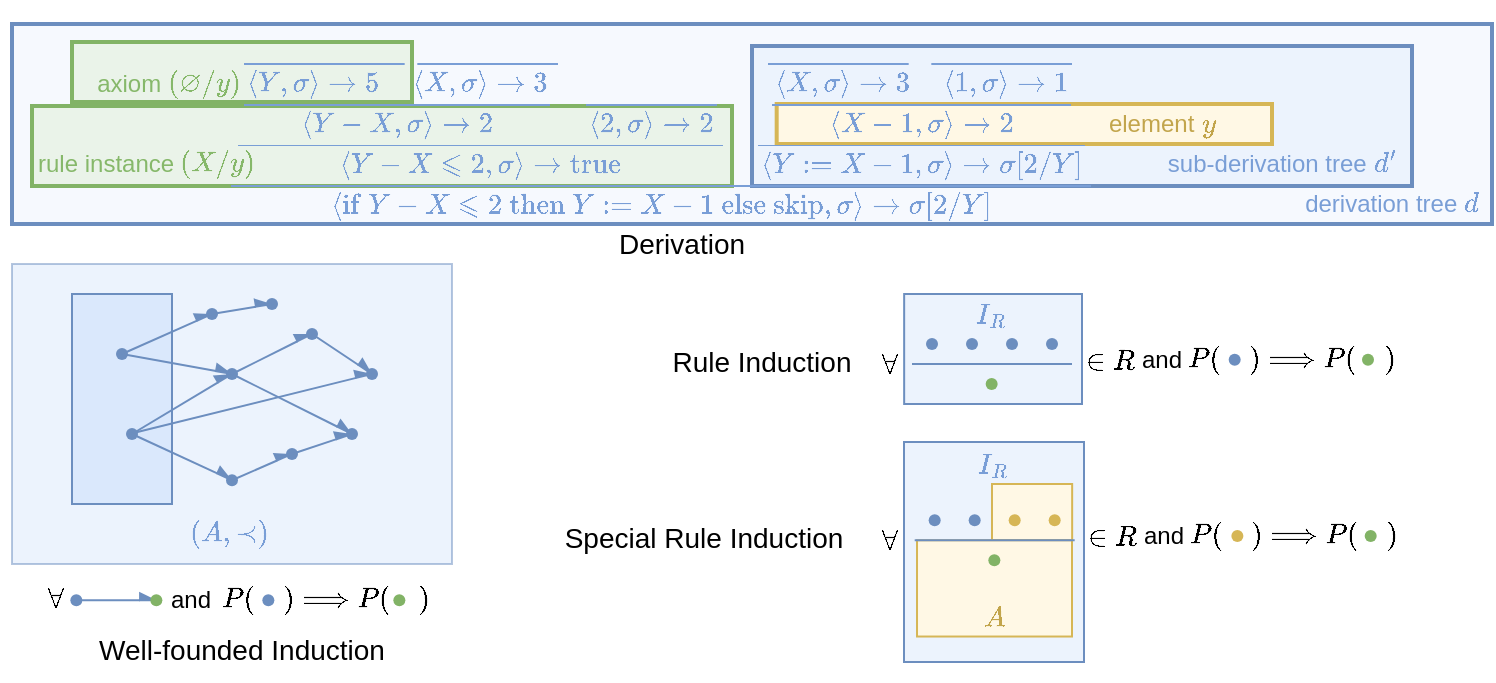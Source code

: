 <mxfile version="27.1.1">
  <diagram name="第 1 页" id="pmmBBAiwHYx3Pez1-eWu">
    <mxGraphModel dx="1811" dy="1365" grid="1" gridSize="10" guides="1" tooltips="1" connect="1" arrows="1" fold="1" page="1" pageScale="1" pageWidth="1000" pageHeight="1000" math="1" shadow="0">
      <root>
        <mxCell id="0" />
        <mxCell id="1" parent="0" />
        <mxCell id="tozFjxed3P4PDXBgrYJ6-4" value="" style="rounded=0;whiteSpace=wrap;html=1;fillColor=light-dark(#f6f9fe, #1d293b);strokeColor=#6c8ebf;strokeWidth=2;" vertex="1" parent="1">
          <mxGeometry x="40" y="40" width="740" height="100" as="geometry" />
        </mxCell>
        <mxCell id="tozFjxed3P4PDXBgrYJ6-7" value="" style="rounded=0;whiteSpace=wrap;html=1;fillColor=light-dark(#ecf3fd, #1d293b);strokeColor=#6c8ebf;strokeWidth=2;" vertex="1" parent="1">
          <mxGeometry x="410" y="51" width="330" height="70" as="geometry" />
        </mxCell>
        <mxCell id="tozFjxed3P4PDXBgrYJ6-133" value="" style="rounded=0;whiteSpace=wrap;html=1;strokeColor=#6c8ebf;align=center;verticalAlign=middle;fontFamily=Helvetica;fontSize=12;fillColor=light-dark(#ecf3fd, #1d293b);fontColor=default;" vertex="1" parent="1">
          <mxGeometry x="486" y="249" width="90" height="110" as="geometry" />
        </mxCell>
        <mxCell id="tozFjxed3P4PDXBgrYJ6-150" value="" style="rounded=0;whiteSpace=wrap;html=1;strokeColor=#d6b656;align=center;verticalAlign=middle;fontFamily=Helvetica;fontSize=12;fillColor=light-dark(#fff8e5, #281d00);" vertex="1" parent="1">
          <mxGeometry x="530" y="270" width="40.08" height="28.13" as="geometry" />
        </mxCell>
        <mxCell id="tozFjxed3P4PDXBgrYJ6-148" value="" style="rounded=0;whiteSpace=wrap;html=1;strokeColor=#d6b656;align=center;verticalAlign=middle;fontFamily=Helvetica;fontSize=12;fillColor=light-dark(#fff8e5, #281d00);" vertex="1" parent="1">
          <mxGeometry x="492.51" y="298.13" width="77.49" height="48.13" as="geometry" />
        </mxCell>
        <mxCell id="tozFjxed3P4PDXBgrYJ6-131" value="" style="rounded=0;whiteSpace=wrap;html=1;strokeColor=#6c8ebf;align=center;verticalAlign=middle;fontFamily=Helvetica;fontSize=12;fontColor=default;fillColor=light-dark(#ecf3fd, #1d293b);" vertex="1" parent="1">
          <mxGeometry x="486.08" y="175" width="88.92" height="55" as="geometry" />
        </mxCell>
        <mxCell id="tozFjxed3P4PDXBgrYJ6-128" value="" style="rounded=0;whiteSpace=wrap;html=1;opacity=50;strokeColor=#6c8ebf;align=center;verticalAlign=middle;fontFamily=Helvetica;fontSize=12;fontColor=default;fillColor=#dae8fc;" vertex="1" parent="1">
          <mxGeometry x="40" y="160" width="220" height="150" as="geometry" />
        </mxCell>
        <mxCell id="tozFjxed3P4PDXBgrYJ6-129" value="" style="rounded=0;whiteSpace=wrap;html=1;strokeColor=#6c8ebf;align=center;verticalAlign=middle;fontFamily=Helvetica;fontSize=12;fontColor=default;fillColor=#dae8fc;" vertex="1" parent="1">
          <mxGeometry x="70" y="175" width="50" height="105" as="geometry" />
        </mxCell>
        <mxCell id="tozFjxed3P4PDXBgrYJ6-2" value="" style="rounded=0;whiteSpace=wrap;html=1;fillColor=light-dark(#fff8e5, #281d00);strokeColor=#d6b656;strokeWidth=2;" vertex="1" parent="1">
          <mxGeometry x="422.34" y="80" width="247.66" height="20" as="geometry" />
        </mxCell>
        <mxCell id="tozFjxed3P4PDXBgrYJ6-5" value="" style="rounded=0;whiteSpace=wrap;html=1;fillColor=light-dark(#eaf3e9, #1f2f1e);strokeColor=#82b366;strokeWidth=2;align=center;verticalAlign=middle;fontFamily=Helvetica;fontSize=12;" vertex="1" parent="1">
          <mxGeometry x="70" y="49" width="170" height="30" as="geometry" />
        </mxCell>
        <mxCell id="tozFjxed3P4PDXBgrYJ6-6" value="" style="rounded=0;whiteSpace=wrap;html=1;fillColor=light-dark(#eaf3e9, #1f2f1e);strokeColor=#82b366;strokeWidth=2;align=center;verticalAlign=middle;fontFamily=Helvetica;fontSize=12;fontColor=default;" vertex="1" parent="1">
          <mxGeometry x="50" y="81" width="350" height="40" as="geometry" />
        </mxCell>
        <mxCell id="tozFjxed3P4PDXBgrYJ6-8" value="$$ \frac { &amp;nbsp; &amp;nbsp; \displaystyle\frac &amp;nbsp; &amp;nbsp; { &amp;nbsp; &amp;nbsp; &amp;nbsp; &amp;nbsp; \displaystyle\frac &amp;nbsp; &amp;nbsp; &amp;nbsp; &amp;nbsp; { &amp;nbsp; &amp;nbsp; &amp;nbsp; &amp;nbsp; &amp;nbsp; &amp;nbsp; \left&amp;lt; Y,\sigma \right&amp;gt; \rightarrow 5 &amp;nbsp; &amp;nbsp; &amp;nbsp; &amp;nbsp; &amp;nbsp; &amp;nbsp; \quad &amp;nbsp; &amp;nbsp; &amp;nbsp; &amp;nbsp; &amp;nbsp; &amp;nbsp; \left&amp;lt; X,\sigma \right&amp;gt; \rightarrow 3 &amp;nbsp; &amp;nbsp; &amp;nbsp; &amp;nbsp; } &amp;nbsp; &amp;nbsp; &amp;nbsp; &amp;nbsp; { &amp;nbsp; &amp;nbsp; &amp;nbsp; &amp;nbsp; &amp;nbsp; &amp;nbsp; \left&amp;lt; Y-X,\sigma \right&amp;gt;&amp;nbsp; \rightarrow 2 &amp;nbsp; &amp;nbsp; &amp;nbsp; &amp;nbsp; } &amp;nbsp; &amp;nbsp; &amp;nbsp; &amp;nbsp; \quad &amp;nbsp; &amp;nbsp; &amp;nbsp; &amp;nbsp; \frac &amp;nbsp; &amp;nbsp; &amp;nbsp; &amp;nbsp; { &amp;nbsp; &amp;nbsp; &amp;nbsp; &amp;nbsp; } &amp;nbsp; &amp;nbsp; &amp;nbsp; &amp;nbsp; { &amp;nbsp; &amp;nbsp; &amp;nbsp; &amp;nbsp; &amp;nbsp; &amp;nbsp; \left&amp;lt; 2,\sigma \right&amp;gt; \rightarrow 2 &amp;nbsp; &amp;nbsp; &amp;nbsp; &amp;nbsp; } &amp;nbsp; &amp;nbsp; } &amp;nbsp; &amp;nbsp; { &amp;nbsp; &amp;nbsp; &amp;nbsp; &amp;nbsp; \left&amp;lt; Y-X \leqslant 2, \sigma\right&amp;gt; \rightarrow \mathrm{true}&amp;nbsp; &amp;nbsp; &amp;nbsp; } &amp;nbsp; &amp;nbsp; \quad &amp;nbsp; &amp;nbsp; \frac &amp;nbsp; &amp;nbsp; { &amp;nbsp; &amp;nbsp; &amp;nbsp; &amp;nbsp; \displaystyle \frac &amp;nbsp; &amp;nbsp; &amp;nbsp; &amp;nbsp; { &amp;nbsp; &amp;nbsp; &amp;nbsp; &amp;nbsp; &amp;nbsp; &amp;nbsp; \left&amp;lt; X,\sigma \right&amp;gt; \rightarrow 3 &amp;nbsp; &amp;nbsp; &amp;nbsp; &amp;nbsp; &amp;nbsp; &amp;nbsp; \quad &amp;nbsp; &amp;nbsp; &amp;nbsp; &amp;nbsp; &amp;nbsp; &amp;nbsp; \left&amp;lt; 1,\sigma \right&amp;gt; \rightarrow 1&amp;nbsp; &amp;nbsp; &amp;nbsp; &amp;nbsp; &amp;nbsp; } &amp;nbsp; &amp;nbsp; &amp;nbsp; &amp;nbsp; { &amp;nbsp; &amp;nbsp; &amp;nbsp; &amp;nbsp; &amp;nbsp; &amp;nbsp; \left&amp;lt; X-1,\sigma \right&amp;gt; \rightarrow 2 &amp;nbsp; &amp;nbsp; &amp;nbsp; &amp;nbsp; } &amp;nbsp; &amp;nbsp; } &amp;nbsp; &amp;nbsp; { &amp;nbsp; &amp;nbsp; &amp;nbsp; &amp;nbsp; \left&amp;lt; Y:=X-1,\sigma \right&amp;gt; \rightarrow \sigma[2/Y] &amp;nbsp; &amp;nbsp; } } { &amp;nbsp; &amp;nbsp; \left&amp;lt; \mathrm{if}\ Y-X \leqslant 2\ \mathrm{then}\ Y:= X-1\ \mathrm{else}\ \mathrm{skip},\sigma \right&amp;gt; \rightarrow \sigma[2/Y] } $$" style="text;html=1;align=center;verticalAlign=middle;whiteSpace=wrap;rounded=0;fillColor=none;opacity=30;strokeColor=none;fontColor=#799ED6;" vertex="1" parent="1">
          <mxGeometry x="140" y="35" width="450" height="130" as="geometry" />
        </mxCell>
        <mxCell id="tozFjxed3P4PDXBgrYJ6-9" value="sub-derivation tree \(d&#39;\)" style="text;html=1;align=center;verticalAlign=middle;whiteSpace=wrap;rounded=0;fontFamily=Helvetica;fontSize=12;fontColor=#799ED6;" vertex="1" parent="1">
          <mxGeometry x="610" y="100" width="130" height="20" as="geometry" />
        </mxCell>
        <mxCell id="tozFjxed3P4PDXBgrYJ6-10" value="derivation tree \(d\)" style="text;html=1;align=center;verticalAlign=middle;whiteSpace=wrap;rounded=0;fontColor=#799ED6;" vertex="1" parent="1">
          <mxGeometry x="685" y="120" width="90" height="20" as="geometry" />
        </mxCell>
        <mxCell id="tozFjxed3P4PDXBgrYJ6-11" value="rule instance \((X/y)\)" style="text;html=1;align=center;verticalAlign=middle;whiteSpace=wrap;rounded=0;fontColor=#86B86A;" vertex="1" parent="1">
          <mxGeometry x="52" y="100" width="111" height="20" as="geometry" />
        </mxCell>
        <mxCell id="tozFjxed3P4PDXBgrYJ6-12" style="edgeStyle=none;curved=1;rounded=0;orthogonalLoop=1;jettySize=auto;html=1;exitX=0.5;exitY=0;exitDx=0;exitDy=0;fontSize=12;startSize=8;endSize=8;" edge="1" parent="1" source="tozFjxed3P4PDXBgrYJ6-11" target="tozFjxed3P4PDXBgrYJ6-11">
          <mxGeometry relative="1" as="geometry" />
        </mxCell>
        <mxCell id="tozFjxed3P4PDXBgrYJ6-13" value="axiom \((\varnothing/y)\)" style="text;html=1;align=center;verticalAlign=middle;whiteSpace=wrap;rounded=0;fontColor=#86B86A;fontFamily=Helvetica;fontSize=12;" vertex="1" parent="1">
          <mxGeometry x="74" y="60" width="89" height="20" as="geometry" />
        </mxCell>
        <mxCell id="tozFjxed3P4PDXBgrYJ6-15" style="rounded=0;orthogonalLoop=1;jettySize=auto;html=1;endArrow=async;endFill=1;fillColor=#dae8fc;strokeColor=#6c8ebf;" edge="1" parent="1" source="tozFjxed3P4PDXBgrYJ6-16" target="tozFjxed3P4PDXBgrYJ6-23">
          <mxGeometry relative="1" as="geometry" />
        </mxCell>
        <mxCell id="tozFjxed3P4PDXBgrYJ6-16" value="" style="shape=waypoint;sketch=0;fillStyle=solid;size=6;pointerEvents=1;points=[];fillColor=#dae8fc;resizable=0;rotatable=0;perimeter=centerPerimeter;snapToPoint=1;strokeColor=#6c8ebf;" vertex="1" parent="1">
          <mxGeometry x="180" y="185" width="20" height="20" as="geometry" />
        </mxCell>
        <mxCell id="tozFjxed3P4PDXBgrYJ6-17" style="rounded=0;orthogonalLoop=1;jettySize=auto;html=1;endArrow=async;endFill=1;fillColor=#dae8fc;strokeColor=#6c8ebf;" edge="1" parent="1" source="tozFjxed3P4PDXBgrYJ6-19" target="tozFjxed3P4PDXBgrYJ6-16">
          <mxGeometry relative="1" as="geometry" />
        </mxCell>
        <mxCell id="tozFjxed3P4PDXBgrYJ6-18" style="rounded=0;orthogonalLoop=1;jettySize=auto;html=1;endArrow=async;endFill=1;fillColor=#dae8fc;strokeColor=#6c8ebf;" edge="1" parent="1" source="tozFjxed3P4PDXBgrYJ6-19" target="tozFjxed3P4PDXBgrYJ6-26">
          <mxGeometry relative="1" as="geometry" />
        </mxCell>
        <mxCell id="tozFjxed3P4PDXBgrYJ6-19" value="" style="shape=waypoint;sketch=0;fillStyle=solid;size=6;pointerEvents=1;points=[];fillColor=#dae8fc;resizable=0;rotatable=0;perimeter=centerPerimeter;snapToPoint=1;strokeColor=#6c8ebf;" vertex="1" parent="1">
          <mxGeometry x="140" y="205" width="20" height="20" as="geometry" />
        </mxCell>
        <mxCell id="tozFjxed3P4PDXBgrYJ6-21" value="" style="shape=waypoint;sketch=0;fillStyle=solid;size=6;pointerEvents=1;points=[];fillColor=#dae8fc;resizable=0;rotatable=0;perimeter=centerPerimeter;snapToPoint=1;strokeColor=#6c8ebf;" vertex="1" parent="1">
          <mxGeometry x="85" y="195" width="20" height="20" as="geometry" />
        </mxCell>
        <mxCell id="tozFjxed3P4PDXBgrYJ6-22" value="" style="shape=waypoint;sketch=0;fillStyle=solid;size=6;pointerEvents=1;points=[];fillColor=#dae8fc;resizable=0;rotatable=0;perimeter=centerPerimeter;snapToPoint=1;strokeColor=#6c8ebf;" vertex="1" parent="1">
          <mxGeometry x="170" y="245" width="20" height="20" as="geometry" />
        </mxCell>
        <mxCell id="tozFjxed3P4PDXBgrYJ6-23" value="" style="shape=waypoint;sketch=0;fillStyle=solid;size=6;pointerEvents=1;points=[];fillColor=#dae8fc;resizable=0;rotatable=0;perimeter=centerPerimeter;snapToPoint=1;strokeColor=#6c8ebf;" vertex="1" parent="1">
          <mxGeometry x="210" y="205" width="20" height="20" as="geometry" />
        </mxCell>
        <mxCell id="tozFjxed3P4PDXBgrYJ6-24" style="rounded=0;orthogonalLoop=1;jettySize=auto;html=1;endArrow=async;startFill=0;endFill=1;fillColor=#dae8fc;strokeColor=#6c8ebf;" edge="1" parent="1" source="tozFjxed3P4PDXBgrYJ6-25" target="tozFjxed3P4PDXBgrYJ6-22">
          <mxGeometry relative="1" as="geometry" />
        </mxCell>
        <mxCell id="tozFjxed3P4PDXBgrYJ6-25" value="" style="shape=waypoint;sketch=0;fillStyle=solid;size=6;pointerEvents=1;points=[];fillColor=#dae8fc;resizable=0;rotatable=0;perimeter=centerPerimeter;snapToPoint=1;strokeColor=#6c8ebf;" vertex="1" parent="1">
          <mxGeometry x="140" y="258.13" width="20" height="20" as="geometry" />
        </mxCell>
        <mxCell id="tozFjxed3P4PDXBgrYJ6-26" value="" style="shape=waypoint;sketch=0;fillStyle=solid;size=6;pointerEvents=1;points=[];fillColor=#dae8fc;resizable=0;rotatable=0;perimeter=centerPerimeter;snapToPoint=1;strokeColor=#6c8ebf;" vertex="1" parent="1">
          <mxGeometry x="200" y="235" width="20" height="20" as="geometry" />
        </mxCell>
        <mxCell id="tozFjxed3P4PDXBgrYJ6-27" style="rounded=0;orthogonalLoop=1;jettySize=auto;html=1;endArrow=async;endFill=1;fillColor=#dae8fc;strokeColor=#6c8ebf;" edge="1" parent="1" source="tozFjxed3P4PDXBgrYJ6-29">
          <mxGeometry relative="1" as="geometry">
            <mxPoint x="150" y="215" as="targetPoint" />
          </mxGeometry>
        </mxCell>
        <mxCell id="tozFjxed3P4PDXBgrYJ6-28" style="rounded=0;orthogonalLoop=1;jettySize=auto;html=1;endArrow=async;startFill=0;endFill=1;fillColor=#dae8fc;strokeColor=#6c8ebf;" edge="1" parent="1" source="tozFjxed3P4PDXBgrYJ6-29" target="tozFjxed3P4PDXBgrYJ6-25">
          <mxGeometry relative="1" as="geometry" />
        </mxCell>
        <mxCell id="tozFjxed3P4PDXBgrYJ6-29" value="" style="shape=waypoint;sketch=0;fillStyle=solid;size=6;pointerEvents=1;points=[];fillColor=#dae8fc;resizable=0;rotatable=0;perimeter=centerPerimeter;snapToPoint=1;strokeColor=#6c8ebf;" vertex="1" parent="1">
          <mxGeometry x="90" y="235" width="20" height="20" as="geometry" />
        </mxCell>
        <mxCell id="tozFjxed3P4PDXBgrYJ6-30" style="rounded=0;orthogonalLoop=1;jettySize=auto;html=1;endArrow=async;endFill=1;fillColor=#dae8fc;strokeColor=#6c8ebf;" edge="1" parent="1" source="tozFjxed3P4PDXBgrYJ6-21" target="tozFjxed3P4PDXBgrYJ6-19">
          <mxGeometry relative="1" as="geometry" />
        </mxCell>
        <mxCell id="tozFjxed3P4PDXBgrYJ6-31" style="rounded=0;orthogonalLoop=1;jettySize=auto;html=1;entryX=0.337;entryY=0.577;entryDx=0;entryDy=0;entryPerimeter=0;endArrow=async;endFill=1;fillColor=#dae8fc;strokeColor=#6c8ebf;" edge="1" parent="1" source="tozFjxed3P4PDXBgrYJ6-22" target="tozFjxed3P4PDXBgrYJ6-26">
          <mxGeometry relative="1" as="geometry" />
        </mxCell>
        <mxCell id="tozFjxed3P4PDXBgrYJ6-32" value="$$(A,\prec)$$" style="text;html=1;align=center;verticalAlign=middle;whiteSpace=wrap;rounded=0;fontColor=light-dark(#799ED6,#EDEDED);" vertex="1" parent="1">
          <mxGeometry x="118.5" y="280" width="60" height="30" as="geometry" />
        </mxCell>
        <mxCell id="tozFjxed3P4PDXBgrYJ6-46" value="element \(y\)" style="text;html=1;align=center;verticalAlign=middle;whiteSpace=wrap;rounded=0;fontColor=light-dark(#C2A54C,#EDEDED);fontFamily=Helvetica;fontSize=12;" vertex="1" parent="1">
          <mxGeometry x="580" y="80" width="70" height="20" as="geometry" />
        </mxCell>
        <mxCell id="tozFjxed3P4PDXBgrYJ6-47" value="Derivation" style="text;html=1;align=center;verticalAlign=middle;whiteSpace=wrap;rounded=0;fontFamily=Helvetica;fontSize=14;fontColor=default;fontStyle=0" vertex="1" parent="1">
          <mxGeometry x="289.66" y="135" width="170.34" height="30" as="geometry" />
        </mxCell>
        <mxCell id="tozFjxed3P4PDXBgrYJ6-49" value="" style="endArrow=none;html=1;rounded=0;fontSize=12;startSize=8;endSize=8;curved=1;fillColor=#dae8fc;strokeColor=#799ED6;" edge="1" parent="1">
          <mxGeometry width="50" height="50" relative="1" as="geometry">
            <mxPoint x="156" y="60" as="sourcePoint" />
            <mxPoint x="236.34" y="60" as="targetPoint" />
          </mxGeometry>
        </mxCell>
        <mxCell id="tozFjxed3P4PDXBgrYJ6-50" value="" style="endArrow=none;html=1;rounded=0;fontSize=12;startSize=8;endSize=8;curved=1;fillColor=#dae8fc;strokeColor=#799ED6;" edge="1" parent="1">
          <mxGeometry width="50" height="50" relative="1" as="geometry">
            <mxPoint x="242.66" y="60" as="sourcePoint" />
            <mxPoint x="313" y="60" as="targetPoint" />
          </mxGeometry>
        </mxCell>
        <mxCell id="tozFjxed3P4PDXBgrYJ6-51" value="" style="endArrow=none;html=1;rounded=0;fontSize=12;startSize=8;endSize=8;curved=1;fillColor=#dae8fc;strokeColor=#799ED6;" edge="1" parent="1">
          <mxGeometry width="50" height="50" relative="1" as="geometry">
            <mxPoint x="418" y="60" as="sourcePoint" />
            <mxPoint x="488.34" y="60" as="targetPoint" />
          </mxGeometry>
        </mxCell>
        <mxCell id="tozFjxed3P4PDXBgrYJ6-52" value="" style="endArrow=none;html=1;rounded=0;fontSize=12;startSize=8;endSize=8;curved=1;fillColor=#dae8fc;strokeColor=#799ED6;" edge="1" parent="1">
          <mxGeometry width="50" height="50" relative="1" as="geometry">
            <mxPoint x="499.66" y="60" as="sourcePoint" />
            <mxPoint x="570" y="60" as="targetPoint" />
          </mxGeometry>
        </mxCell>
        <mxCell id="tozFjxed3P4PDXBgrYJ6-53" value="Well-founded Induction" style="text;html=1;align=center;verticalAlign=middle;whiteSpace=wrap;rounded=0;fontFamily=Helvetica;fontSize=14;fontColor=default;fontStyle=0" vertex="1" parent="1">
          <mxGeometry x="69.5" y="338.13" width="170.34" height="30" as="geometry" />
        </mxCell>
        <mxCell id="tozFjxed3P4PDXBgrYJ6-55" style="rounded=0;orthogonalLoop=1;jettySize=auto;html=1;endArrow=async;endFill=1;fillColor=#dae8fc;strokeColor=#6c8ebf;" edge="1" parent="1" target="tozFjxed3P4PDXBgrYJ6-23">
          <mxGeometry relative="1" as="geometry">
            <mxPoint x="98.67" y="245" as="sourcePoint" />
            <mxPoint x="153.67" y="255" as="targetPoint" />
          </mxGeometry>
        </mxCell>
        <mxCell id="tozFjxed3P4PDXBgrYJ6-56" value="" style="shape=waypoint;sketch=0;fillStyle=solid;size=6;pointerEvents=1;points=[];fillColor=#dae8fc;resizable=0;rotatable=0;perimeter=centerPerimeter;snapToPoint=1;strokeColor=#6c8ebf;" vertex="1" parent="1">
          <mxGeometry x="130" y="175" width="20" height="20" as="geometry" />
        </mxCell>
        <mxCell id="tozFjxed3P4PDXBgrYJ6-57" value="" style="shape=waypoint;sketch=0;fillStyle=solid;size=6;pointerEvents=1;points=[];fillColor=#dae8fc;resizable=0;rotatable=0;perimeter=centerPerimeter;snapToPoint=1;strokeColor=#6c8ebf;" vertex="1" parent="1">
          <mxGeometry x="160" y="170" width="20" height="20" as="geometry" />
        </mxCell>
        <mxCell id="tozFjxed3P4PDXBgrYJ6-58" style="rounded=0;orthogonalLoop=1;jettySize=auto;html=1;endArrow=async;endFill=1;fillColor=#dae8fc;strokeColor=#6c8ebf;" edge="1" parent="1" source="tozFjxed3P4PDXBgrYJ6-21" target="tozFjxed3P4PDXBgrYJ6-56">
          <mxGeometry relative="1" as="geometry">
            <mxPoint x="140" y="210" as="sourcePoint" />
            <mxPoint x="195" y="220" as="targetPoint" />
          </mxGeometry>
        </mxCell>
        <mxCell id="tozFjxed3P4PDXBgrYJ6-59" style="rounded=0;orthogonalLoop=1;jettySize=auto;html=1;endArrow=async;endFill=1;fillColor=#dae8fc;strokeColor=#6c8ebf;" edge="1" parent="1" source="tozFjxed3P4PDXBgrYJ6-56" target="tozFjxed3P4PDXBgrYJ6-57">
          <mxGeometry relative="1" as="geometry">
            <mxPoint x="150" y="200" as="sourcePoint" />
            <mxPoint x="195" y="180" as="targetPoint" />
          </mxGeometry>
        </mxCell>
        <mxCell id="tozFjxed3P4PDXBgrYJ6-60" value="Rule Induction" style="text;html=1;align=center;verticalAlign=middle;whiteSpace=wrap;rounded=0;fontFamily=Helvetica;fontSize=14;fontColor=default;fontStyle=0" vertex="1" parent="1">
          <mxGeometry x="330" y="193.87" width="170.34" height="30" as="geometry" />
        </mxCell>
        <mxCell id="tozFjxed3P4PDXBgrYJ6-61" value="" style="shape=waypoint;sketch=0;fillStyle=solid;size=6;pointerEvents=1;points=[];fillColor=#dae8fc;resizable=0;rotatable=0;perimeter=centerPerimeter;snapToPoint=1;strokeColor=#6c8ebf;" vertex="1" parent="1">
          <mxGeometry x="62.17" y="318.13" width="20" height="20" as="geometry" />
        </mxCell>
        <mxCell id="tozFjxed3P4PDXBgrYJ6-62" style="rounded=0;orthogonalLoop=1;jettySize=auto;html=1;endArrow=async;startFill=0;endFill=1;entryX=0.368;entryY=0.464;entryDx=0;entryDy=0;entryPerimeter=0;fillColor=#dae8fc;strokeColor=#6c8ebf;" edge="1" parent="1" source="tozFjxed3P4PDXBgrYJ6-61" target="tozFjxed3P4PDXBgrYJ6-64">
          <mxGeometry relative="1" as="geometry">
            <mxPoint x="82.17" y="323.13" as="sourcePoint" />
            <mxPoint x="102.17" y="323.13" as="targetPoint" />
          </mxGeometry>
        </mxCell>
        <mxCell id="tozFjxed3P4PDXBgrYJ6-64" value="" style="shape=waypoint;sketch=0;fillStyle=solid;size=6;pointerEvents=1;points=[];fillColor=#d5e8d4;resizable=0;rotatable=0;perimeter=centerPerimeter;snapToPoint=1;strokeColor=#82b366;" vertex="1" parent="1">
          <mxGeometry x="102.17" y="318.13" width="20" height="20" as="geometry" />
        </mxCell>
        <mxCell id="tozFjxed3P4PDXBgrYJ6-65" value="and" style="text;html=1;align=center;verticalAlign=middle;whiteSpace=wrap;rounded=0;" vertex="1" parent="1">
          <mxGeometry x="117.17" y="318.13" width="25" height="20" as="geometry" />
        </mxCell>
        <mxCell id="tozFjxed3P4PDXBgrYJ6-66" value="$$P(\quad) \Longrightarrow P(\quad)$$" style="text;html=1;align=center;verticalAlign=middle;whiteSpace=wrap;rounded=0;" vertex="1" parent="1">
          <mxGeometry x="148.67" y="318.13" width="95" height="20" as="geometry" />
        </mxCell>
        <mxCell id="tozFjxed3P4PDXBgrYJ6-67" value="" style="shape=waypoint;sketch=0;fillStyle=solid;size=6;pointerEvents=1;points=[];fillColor=#dae8fc;resizable=0;rotatable=0;perimeter=centerPerimeter;snapToPoint=1;strokeColor=#6c8ebf;" vertex="1" parent="1">
          <mxGeometry x="158.17" y="318.13" width="20" height="20" as="geometry" />
        </mxCell>
        <mxCell id="tozFjxed3P4PDXBgrYJ6-69" value="$$\forall$$" style="text;html=1;align=center;verticalAlign=middle;whiteSpace=wrap;rounded=0;" vertex="1" parent="1">
          <mxGeometry x="52.0" y="318.13" width="20" height="20" as="geometry" />
        </mxCell>
        <mxCell id="tozFjxed3P4PDXBgrYJ6-70" value="" style="shape=waypoint;sketch=0;fillStyle=solid;size=6;pointerEvents=1;points=[];fillColor=#d5e8d4;resizable=0;rotatable=0;perimeter=centerPerimeter;snapToPoint=1;strokeColor=#82b366;" vertex="1" parent="1">
          <mxGeometry x="223.67" y="318.13" width="20" height="20" as="geometry" />
        </mxCell>
        <mxCell id="tozFjxed3P4PDXBgrYJ6-104" value="" style="shape=waypoint;sketch=0;fillStyle=solid;size=6;pointerEvents=1;points=[];fillColor=#dae8fc;resizable=0;rotatable=0;perimeter=centerPerimeter;snapToPoint=1;strokeColor=#6c8ebf;" vertex="1" parent="1">
          <mxGeometry x="490" y="190" width="20" height="20" as="geometry" />
        </mxCell>
        <mxCell id="tozFjxed3P4PDXBgrYJ6-105" value="" style="shape=waypoint;sketch=0;fillStyle=solid;size=6;pointerEvents=1;points=[];fillColor=#dae8fc;resizable=0;rotatable=0;perimeter=centerPerimeter;snapToPoint=1;strokeColor=#6c8ebf;" vertex="1" parent="1">
          <mxGeometry x="510" y="190" width="20" height="20" as="geometry" />
        </mxCell>
        <mxCell id="tozFjxed3P4PDXBgrYJ6-106" value="" style="shape=waypoint;sketch=0;fillStyle=solid;size=6;pointerEvents=1;points=[];fillColor=#dae8fc;resizable=0;rotatable=0;perimeter=centerPerimeter;snapToPoint=1;strokeColor=#6c8ebf;" vertex="1" parent="1">
          <mxGeometry x="530" y="190" width="20" height="20" as="geometry" />
        </mxCell>
        <mxCell id="tozFjxed3P4PDXBgrYJ6-107" value="" style="shape=waypoint;sketch=0;fillStyle=solid;size=6;pointerEvents=1;points=[];fillColor=#dae8fc;resizable=0;rotatable=0;perimeter=centerPerimeter;snapToPoint=1;strokeColor=#6c8ebf;" vertex="1" parent="1">
          <mxGeometry x="550" y="190" width="20" height="20" as="geometry" />
        </mxCell>
        <mxCell id="tozFjxed3P4PDXBgrYJ6-108" value="" style="endArrow=none;html=1;rounded=0;fillColor=#dae8fc;strokeColor=#6c8ebf;" edge="1" parent="1">
          <mxGeometry width="50" height="50" relative="1" as="geometry">
            <mxPoint x="490" y="210" as="sourcePoint" />
            <mxPoint x="570" y="210" as="targetPoint" />
          </mxGeometry>
        </mxCell>
        <mxCell id="tozFjxed3P4PDXBgrYJ6-109" value="" style="shape=waypoint;sketch=0;fillStyle=solid;size=6;pointerEvents=1;points=[];fillColor=#d5e8d4;resizable=0;rotatable=0;perimeter=centerPerimeter;snapToPoint=1;strokeColor=#82b366;" vertex="1" parent="1">
          <mxGeometry x="519.83" y="210" width="20" height="20" as="geometry" />
        </mxCell>
        <mxCell id="tozFjxed3P4PDXBgrYJ6-110" value="$$ \in R$$" style="text;html=1;align=center;verticalAlign=middle;whiteSpace=wrap;rounded=0;" vertex="1" parent="1">
          <mxGeometry x="569" y="190" width="40.17" height="35.75" as="geometry" />
        </mxCell>
        <mxCell id="tozFjxed3P4PDXBgrYJ6-111" value="$$\forall$$" style="text;html=1;align=center;verticalAlign=middle;whiteSpace=wrap;rounded=0;" vertex="1" parent="1">
          <mxGeometry x="469" y="201" width="20" height="20" as="geometry" />
        </mxCell>
        <mxCell id="tozFjxed3P4PDXBgrYJ6-116" value="" style="shape=waypoint;sketch=0;fillStyle=solid;size=6;pointerEvents=1;points=[];fillColor=#dae8fc;resizable=0;rotatable=0;perimeter=centerPerimeter;snapToPoint=1;strokeColor=#6c8ebf;" vertex="1" parent="1">
          <mxGeometry x="641.34" y="197.87" width="20" height="20" as="geometry" />
        </mxCell>
        <mxCell id="tozFjxed3P4PDXBgrYJ6-117" value="$$P(\quad) \Longrightarrow P(\quad)$$" style="text;html=1;align=center;verticalAlign=middle;whiteSpace=wrap;rounded=0;fillColor=none;strokeColor=none;" vertex="1" parent="1">
          <mxGeometry x="657" y="190" width="45.51" height="35.75" as="geometry" />
        </mxCell>
        <mxCell id="tozFjxed3P4PDXBgrYJ6-120" value="" style="shape=waypoint;sketch=0;fillStyle=solid;size=6;pointerEvents=1;points=[];fillColor=#d5e8d4;resizable=0;rotatable=0;perimeter=centerPerimeter;snapToPoint=1;strokeColor=#82b366;" vertex="1" parent="1">
          <mxGeometry x="708" y="197.88" width="20" height="20" as="geometry" />
        </mxCell>
        <mxCell id="tozFjxed3P4PDXBgrYJ6-123" value="and" style="text;html=1;align=center;verticalAlign=middle;whiteSpace=wrap;rounded=0;" vertex="1" parent="1">
          <mxGeometry x="595" y="190" width="40.17" height="35.75" as="geometry" />
        </mxCell>
        <mxCell id="tozFjxed3P4PDXBgrYJ6-132" value="$$I_R$$" style="text;html=1;align=center;verticalAlign=middle;whiteSpace=wrap;rounded=0;fontColor=#799ED6;" vertex="1" parent="1">
          <mxGeometry x="500.34" y="170" width="60" height="30" as="geometry" />
        </mxCell>
        <mxCell id="tozFjxed3P4PDXBgrYJ6-134" value="Special Rule Induction" style="text;html=1;align=center;verticalAlign=middle;whiteSpace=wrap;rounded=0;fontFamily=Helvetica;fontSize=14;fontColor=default;fontStyle=0" vertex="1" parent="1">
          <mxGeometry x="301.0" y="282.01" width="170.34" height="30" as="geometry" />
        </mxCell>
        <mxCell id="tozFjxed3P4PDXBgrYJ6-135" value="" style="shape=waypoint;sketch=0;fillStyle=solid;size=6;pointerEvents=1;points=[];fillColor=#dae8fc;resizable=0;rotatable=0;perimeter=centerPerimeter;snapToPoint=1;strokeColor=#6c8ebf;" vertex="1" parent="1">
          <mxGeometry x="491.34" y="278.13" width="20" height="20" as="geometry" />
        </mxCell>
        <mxCell id="tozFjxed3P4PDXBgrYJ6-136" value="" style="shape=waypoint;sketch=0;fillStyle=solid;size=6;pointerEvents=1;points=[];fillColor=#dae8fc;resizable=0;rotatable=0;perimeter=centerPerimeter;snapToPoint=1;strokeColor=#6c8ebf;" vertex="1" parent="1">
          <mxGeometry x="511.34" y="278.13" width="20" height="20" as="geometry" />
        </mxCell>
        <mxCell id="tozFjxed3P4PDXBgrYJ6-137" value="" style="shape=waypoint;sketch=0;fillStyle=solid;size=6;pointerEvents=1;points=[];fillColor=#fff2cc;resizable=0;rotatable=0;perimeter=centerPerimeter;snapToPoint=1;strokeColor=#d6b656;" vertex="1" parent="1">
          <mxGeometry x="531.34" y="278.13" width="20" height="20" as="geometry" />
        </mxCell>
        <mxCell id="tozFjxed3P4PDXBgrYJ6-138" value="" style="shape=waypoint;sketch=0;fillStyle=solid;size=6;pointerEvents=1;points=[];fillColor=#fff2cc;resizable=0;rotatable=0;perimeter=centerPerimeter;snapToPoint=1;strokeColor=#d6b656;" vertex="1" parent="1">
          <mxGeometry x="551.34" y="278.13" width="20" height="20" as="geometry" />
        </mxCell>
        <mxCell id="tozFjxed3P4PDXBgrYJ6-139" value="" style="endArrow=none;html=1;rounded=0;fillColor=#dae8fc;strokeColor=#6c8ebf;" edge="1" parent="1">
          <mxGeometry width="50" height="50" relative="1" as="geometry">
            <mxPoint x="491.34" y="298.13" as="sourcePoint" />
            <mxPoint x="571.34" y="298.13" as="targetPoint" />
          </mxGeometry>
        </mxCell>
        <mxCell id="tozFjxed3P4PDXBgrYJ6-140" value="" style="shape=waypoint;sketch=0;fillStyle=solid;size=6;pointerEvents=1;points=[];fillColor=#d5e8d4;resizable=0;rotatable=0;perimeter=centerPerimeter;snapToPoint=1;strokeColor=#82b366;" vertex="1" parent="1">
          <mxGeometry x="521.17" y="298.13" width="20" height="20" as="geometry" />
        </mxCell>
        <mxCell id="tozFjxed3P4PDXBgrYJ6-141" value="$$ \in R$$" style="text;html=1;align=center;verticalAlign=middle;whiteSpace=wrap;rounded=0;" vertex="1" parent="1">
          <mxGeometry x="570.34" y="278.13" width="40.17" height="35.75" as="geometry" />
        </mxCell>
        <mxCell id="tozFjxed3P4PDXBgrYJ6-142" value="$$\forall$$" style="text;html=1;align=center;verticalAlign=middle;whiteSpace=wrap;rounded=0;" vertex="1" parent="1">
          <mxGeometry x="469.34" y="289.13" width="20" height="20" as="geometry" />
        </mxCell>
        <mxCell id="tozFjxed3P4PDXBgrYJ6-143" value="" style="shape=waypoint;sketch=0;fillStyle=solid;size=6;pointerEvents=1;points=[];fillColor=#fff2cc;resizable=0;rotatable=0;perimeter=centerPerimeter;snapToPoint=1;strokeColor=#d6b656;" vertex="1" parent="1">
          <mxGeometry x="642.68" y="286" width="20" height="20" as="geometry" />
        </mxCell>
        <mxCell id="tozFjxed3P4PDXBgrYJ6-144" value="$$P(\quad) \Longrightarrow P(\quad)$$" style="text;html=1;align=center;verticalAlign=middle;whiteSpace=wrap;rounded=0;fillColor=none;strokeColor=none;" vertex="1" parent="1">
          <mxGeometry x="658.34" y="278.13" width="45.51" height="35.75" as="geometry" />
        </mxCell>
        <mxCell id="tozFjxed3P4PDXBgrYJ6-145" value="" style="shape=waypoint;sketch=0;fillStyle=solid;size=6;pointerEvents=1;points=[];fillColor=#d5e8d4;resizable=0;rotatable=0;perimeter=centerPerimeter;snapToPoint=1;strokeColor=#82b366;" vertex="1" parent="1">
          <mxGeometry x="709.34" y="286.01" width="20" height="20" as="geometry" />
        </mxCell>
        <mxCell id="tozFjxed3P4PDXBgrYJ6-146" value="and" style="text;html=1;align=center;verticalAlign=middle;whiteSpace=wrap;rounded=0;" vertex="1" parent="1">
          <mxGeometry x="596.34" y="278.13" width="40.17" height="35.75" as="geometry" />
        </mxCell>
        <mxCell id="tozFjxed3P4PDXBgrYJ6-147" value="$$I_R$$" style="text;html=1;align=center;verticalAlign=middle;whiteSpace=wrap;rounded=0;fontColor=#799ED6;" vertex="1" parent="1">
          <mxGeometry x="501.17" y="245" width="60" height="30" as="geometry" />
        </mxCell>
        <mxCell id="tozFjxed3P4PDXBgrYJ6-149" value="$$A$$" style="text;html=1;align=center;verticalAlign=middle;whiteSpace=wrap;rounded=0;fontColor=light-dark(#C2A54C,#EDEDED);" vertex="1" parent="1">
          <mxGeometry x="501.25" y="321.75" width="60" height="30" as="geometry" />
        </mxCell>
      </root>
    </mxGraphModel>
  </diagram>
</mxfile>
